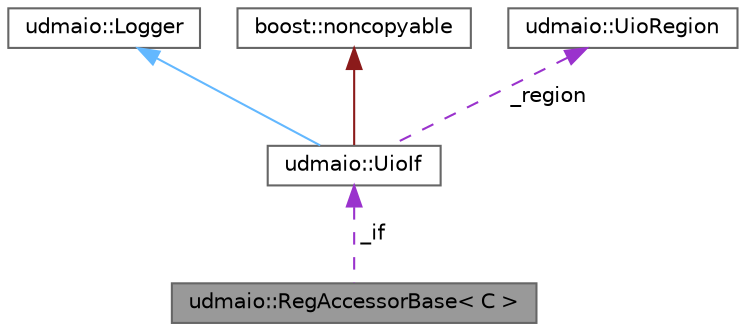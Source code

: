 digraph "udmaio::RegAccessorBase&lt; C &gt;"
{
 // INTERACTIVE_SVG=YES
 // LATEX_PDF_SIZE
  bgcolor="transparent";
  edge [fontname=Helvetica,fontsize=10,labelfontname=Helvetica,labelfontsize=10];
  node [fontname=Helvetica,fontsize=10,shape=box,height=0.2,width=0.4];
  Node1 [label="udmaio::RegAccessorBase\< C \>",height=0.2,width=0.4,color="gray40", fillcolor="grey60", style="filled", fontcolor="black",tooltip="Base class implementing register access. Only used by subclasses, not used directly."];
  Node2 -> Node1 [dir="back",color="darkorchid3",style="dashed",label=" _if" ];
  Node2 [label="udmaio::UioIf",height=0.2,width=0.4,color="gray40", fillcolor="white", style="filled",URL="$classudmaio_1_1_uio_if.html",tooltip="Base class for UIO interfaces."];
  Node3 -> Node2 [dir="back",color="steelblue1",style="solid"];
  Node3 [label="udmaio::Logger",height=0.2,width=0.4,color="gray40", fillcolor="white", style="filled",URL="$structudmaio_1_1_logger.html",tooltip=" "];
  Node4 -> Node2 [dir="back",color="firebrick4",style="solid"];
  Node4 [label="boost::noncopyable",height=0.2,width=0.4,color="gray40", fillcolor="white", style="filled",tooltip=" "];
  Node5 -> Node2 [dir="back",color="darkorchid3",style="dashed",label=" _region" ];
  Node5 [label="udmaio::UioRegion",height=0.2,width=0.4,color="gray40", fillcolor="white", style="filled",URL="$structudmaio_1_1_uio_region.html",tooltip="General-purpose struct to define a memory area."];
}
